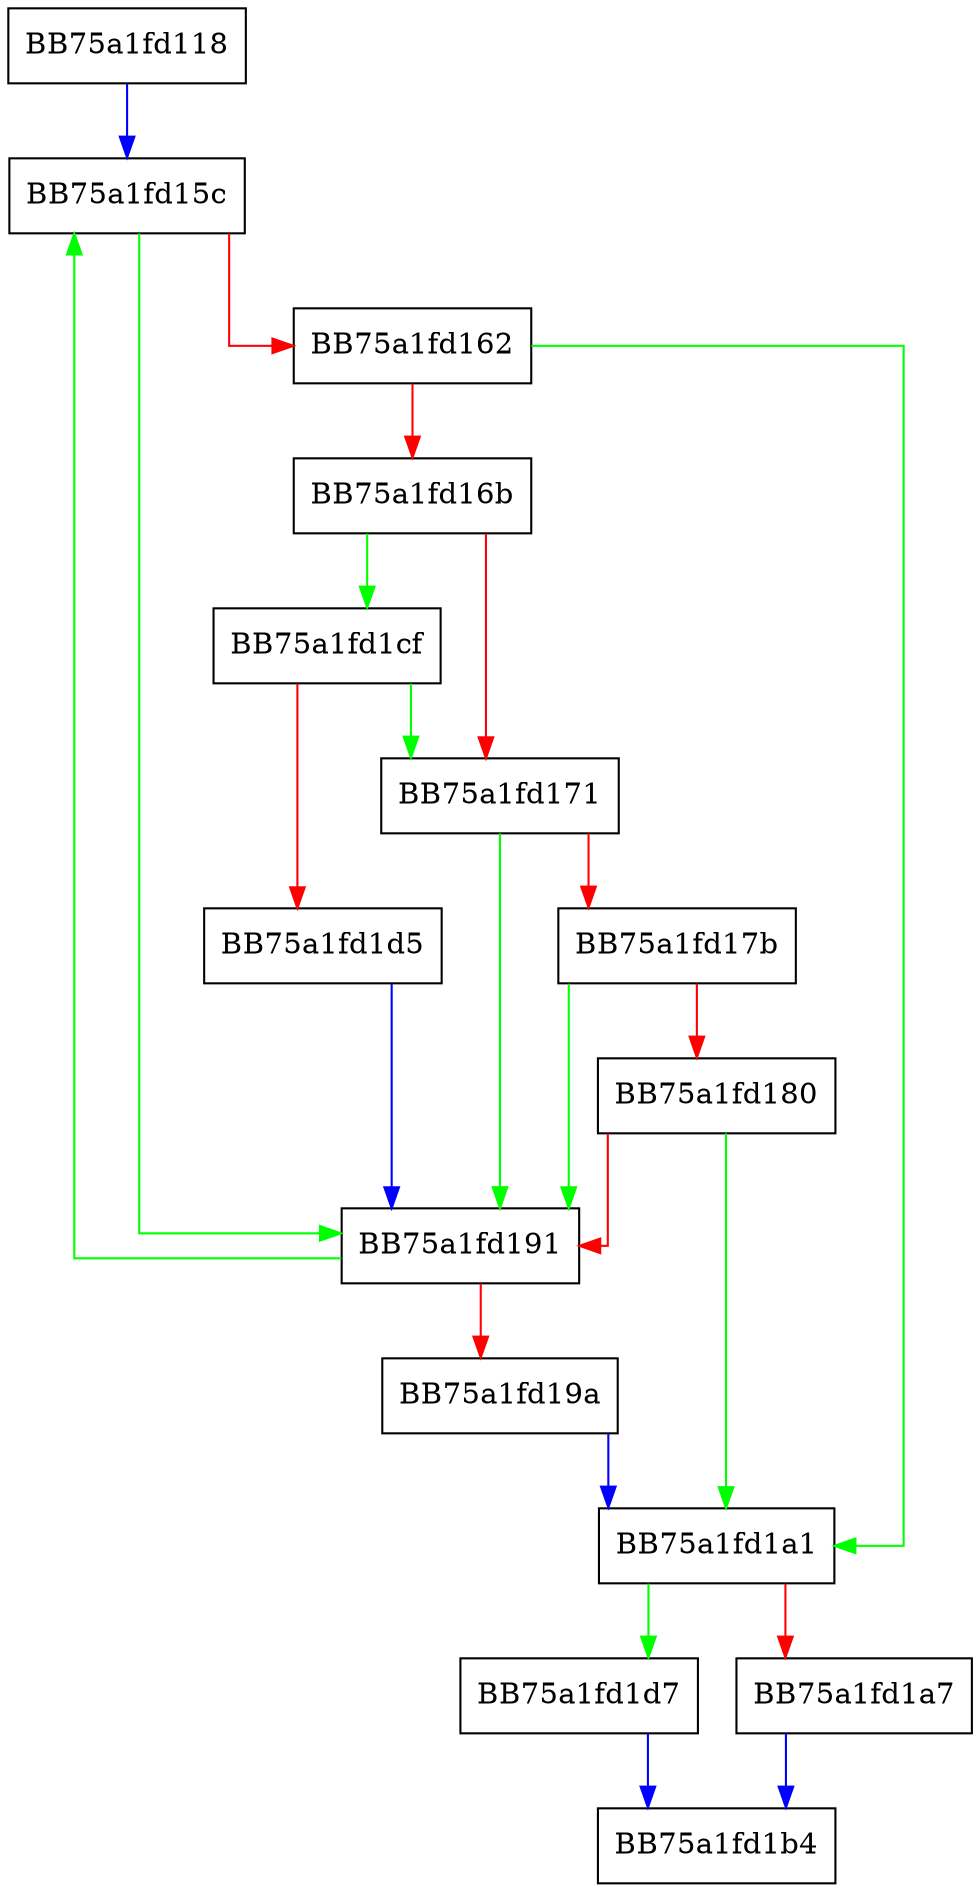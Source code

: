 digraph luaT_gettm {
  node [shape="box"];
  graph [splines=ortho];
  BB75a1fd118 -> BB75a1fd15c [color="blue"];
  BB75a1fd15c -> BB75a1fd191 [color="green"];
  BB75a1fd15c -> BB75a1fd162 [color="red"];
  BB75a1fd162 -> BB75a1fd1a1 [color="green"];
  BB75a1fd162 -> BB75a1fd16b [color="red"];
  BB75a1fd16b -> BB75a1fd1cf [color="green"];
  BB75a1fd16b -> BB75a1fd171 [color="red"];
  BB75a1fd171 -> BB75a1fd191 [color="green"];
  BB75a1fd171 -> BB75a1fd17b [color="red"];
  BB75a1fd17b -> BB75a1fd191 [color="green"];
  BB75a1fd17b -> BB75a1fd180 [color="red"];
  BB75a1fd180 -> BB75a1fd1a1 [color="green"];
  BB75a1fd180 -> BB75a1fd191 [color="red"];
  BB75a1fd191 -> BB75a1fd15c [color="green"];
  BB75a1fd191 -> BB75a1fd19a [color="red"];
  BB75a1fd19a -> BB75a1fd1a1 [color="blue"];
  BB75a1fd1a1 -> BB75a1fd1d7 [color="green"];
  BB75a1fd1a1 -> BB75a1fd1a7 [color="red"];
  BB75a1fd1a7 -> BB75a1fd1b4 [color="blue"];
  BB75a1fd1cf -> BB75a1fd171 [color="green"];
  BB75a1fd1cf -> BB75a1fd1d5 [color="red"];
  BB75a1fd1d5 -> BB75a1fd191 [color="blue"];
  BB75a1fd1d7 -> BB75a1fd1b4 [color="blue"];
}